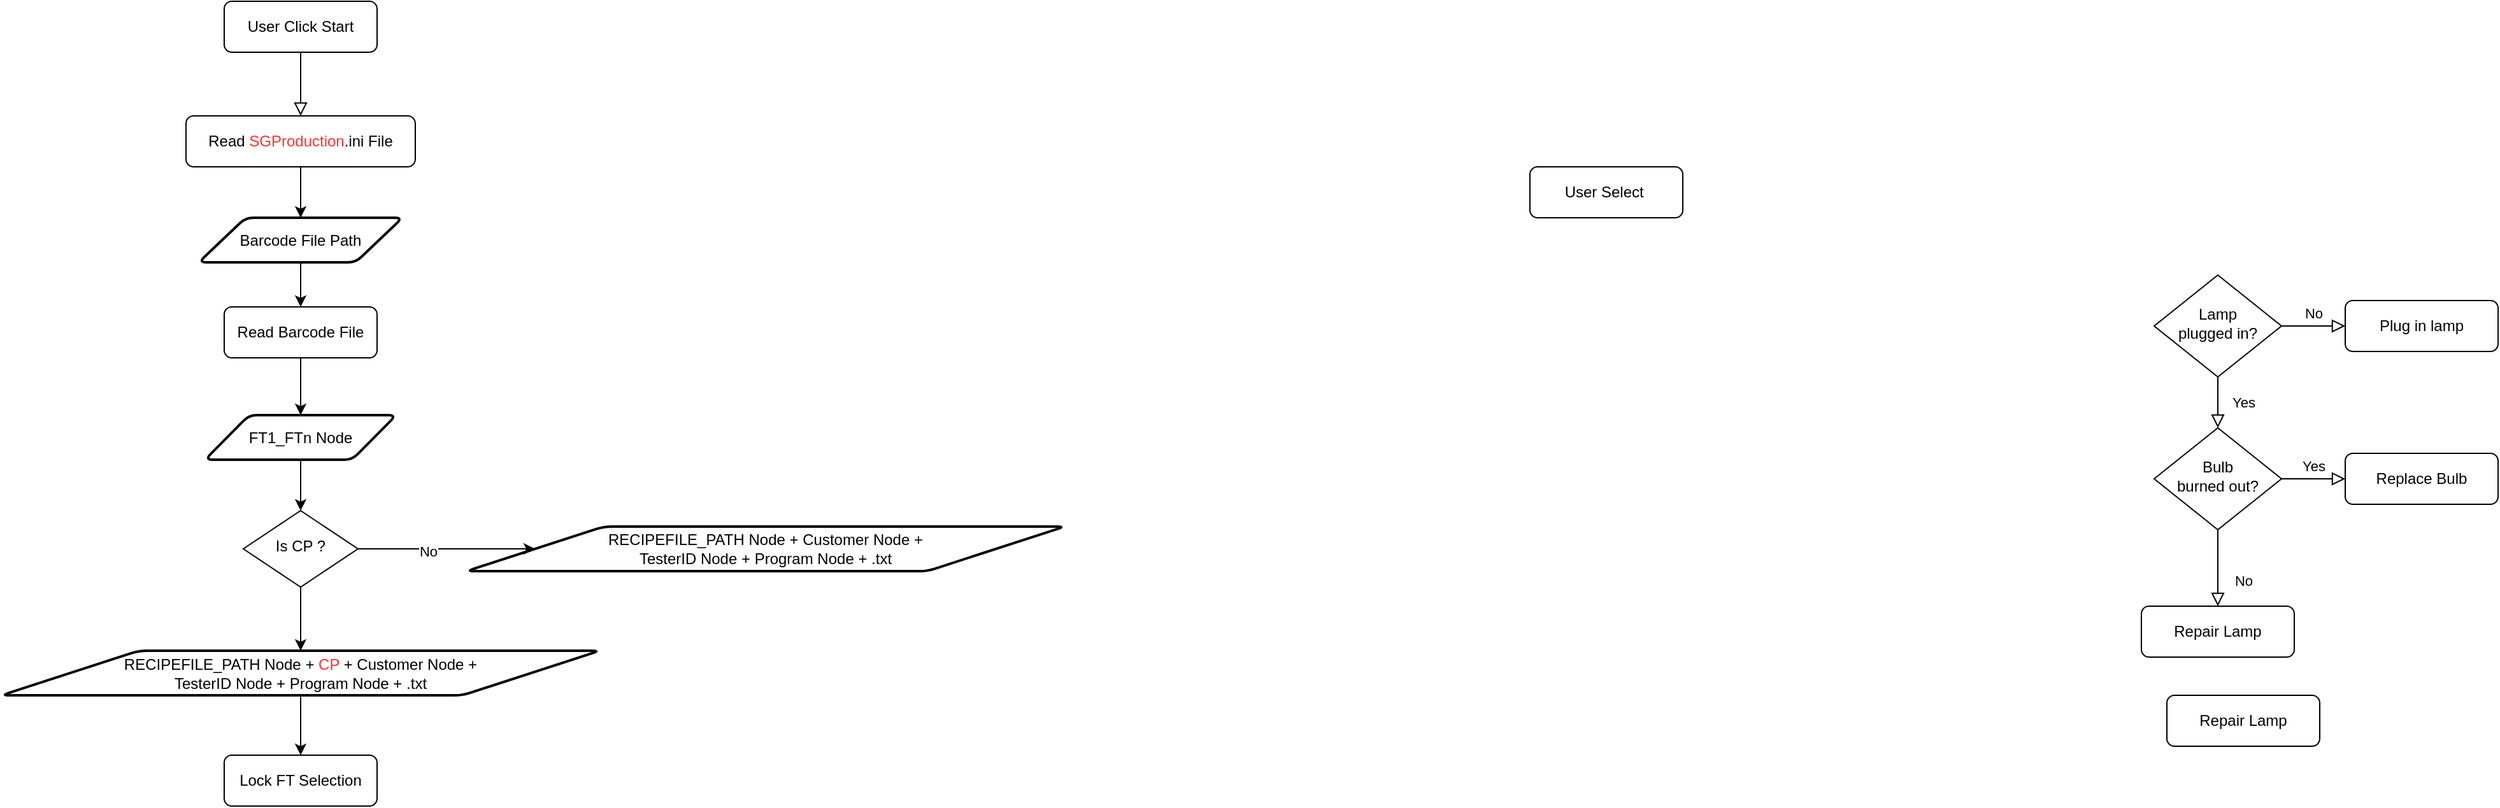 <mxfile version="14.6.11" type="github" pages="2">
  <diagram id="C5RBs43oDa-KdzZeNtuy" name="Page-1">
    <mxGraphModel dx="2500" dy="934" grid="1" gridSize="10" guides="1" tooltips="1" connect="1" arrows="1" fold="1" page="1" pageScale="1" pageWidth="827" pageHeight="1169" math="0" shadow="0">
      <root>
        <mxCell id="WIyWlLk6GJQsqaUBKTNV-0" />
        <mxCell id="WIyWlLk6GJQsqaUBKTNV-1" parent="WIyWlLk6GJQsqaUBKTNV-0" />
        <mxCell id="oeVNkZtHtVuQ6cAMgTv2-0" value="Yes" style="rounded=0;html=1;jettySize=auto;orthogonalLoop=1;fontSize=11;endArrow=block;endFill=0;endSize=8;strokeWidth=1;shadow=0;labelBackgroundColor=none;edgeStyle=orthogonalEdgeStyle;" edge="1" parent="WIyWlLk6GJQsqaUBKTNV-1" source="oeVNkZtHtVuQ6cAMgTv2-2" target="oeVNkZtHtVuQ6cAMgTv2-6">
          <mxGeometry y="20" relative="1" as="geometry">
            <mxPoint as="offset" />
          </mxGeometry>
        </mxCell>
        <mxCell id="oeVNkZtHtVuQ6cAMgTv2-1" value="No" style="edgeStyle=orthogonalEdgeStyle;rounded=0;html=1;jettySize=auto;orthogonalLoop=1;fontSize=11;endArrow=block;endFill=0;endSize=8;strokeWidth=1;shadow=0;labelBackgroundColor=none;" edge="1" parent="WIyWlLk6GJQsqaUBKTNV-1" source="oeVNkZtHtVuQ6cAMgTv2-2" target="oeVNkZtHtVuQ6cAMgTv2-3">
          <mxGeometry y="10" relative="1" as="geometry">
            <mxPoint as="offset" />
          </mxGeometry>
        </mxCell>
        <mxCell id="oeVNkZtHtVuQ6cAMgTv2-2" value="Lamp&lt;br&gt;plugged in?" style="rhombus;whiteSpace=wrap;html=1;shadow=0;fontFamily=Helvetica;fontSize=12;align=center;strokeWidth=1;spacing=6;spacingTop=-4;" vertex="1" parent="WIyWlLk6GJQsqaUBKTNV-1">
          <mxGeometry x="920" y="285" width="100" height="80" as="geometry" />
        </mxCell>
        <mxCell id="oeVNkZtHtVuQ6cAMgTv2-3" value="Plug in lamp" style="rounded=1;whiteSpace=wrap;html=1;fontSize=12;glass=0;strokeWidth=1;shadow=0;" vertex="1" parent="WIyWlLk6GJQsqaUBKTNV-1">
          <mxGeometry x="1070" y="305" width="120" height="40" as="geometry" />
        </mxCell>
        <mxCell id="oeVNkZtHtVuQ6cAMgTv2-4" value="No" style="rounded=0;html=1;jettySize=auto;orthogonalLoop=1;fontSize=11;endArrow=block;endFill=0;endSize=8;strokeWidth=1;shadow=0;labelBackgroundColor=none;edgeStyle=orthogonalEdgeStyle;" edge="1" parent="WIyWlLk6GJQsqaUBKTNV-1" source="oeVNkZtHtVuQ6cAMgTv2-6" target="oeVNkZtHtVuQ6cAMgTv2-7">
          <mxGeometry x="0.333" y="20" relative="1" as="geometry">
            <mxPoint as="offset" />
          </mxGeometry>
        </mxCell>
        <mxCell id="oeVNkZtHtVuQ6cAMgTv2-5" value="Yes" style="edgeStyle=orthogonalEdgeStyle;rounded=0;html=1;jettySize=auto;orthogonalLoop=1;fontSize=11;endArrow=block;endFill=0;endSize=8;strokeWidth=1;shadow=0;labelBackgroundColor=none;" edge="1" parent="WIyWlLk6GJQsqaUBKTNV-1" source="oeVNkZtHtVuQ6cAMgTv2-6" target="oeVNkZtHtVuQ6cAMgTv2-8">
          <mxGeometry y="10" relative="1" as="geometry">
            <mxPoint as="offset" />
          </mxGeometry>
        </mxCell>
        <mxCell id="oeVNkZtHtVuQ6cAMgTv2-6" value="Bulb&lt;br&gt;burned out?" style="rhombus;whiteSpace=wrap;html=1;shadow=0;fontFamily=Helvetica;fontSize=12;align=center;strokeWidth=1;spacing=6;spacingTop=-4;" vertex="1" parent="WIyWlLk6GJQsqaUBKTNV-1">
          <mxGeometry x="920" y="405" width="100" height="80" as="geometry" />
        </mxCell>
        <mxCell id="oeVNkZtHtVuQ6cAMgTv2-7" value="Repair Lamp" style="rounded=1;whiteSpace=wrap;html=1;fontSize=12;glass=0;strokeWidth=1;shadow=0;" vertex="1" parent="WIyWlLk6GJQsqaUBKTNV-1">
          <mxGeometry x="910" y="545" width="120" height="40" as="geometry" />
        </mxCell>
        <mxCell id="oeVNkZtHtVuQ6cAMgTv2-8" value="Replace Bulb" style="rounded=1;whiteSpace=wrap;html=1;fontSize=12;glass=0;strokeWidth=1;shadow=0;" vertex="1" parent="WIyWlLk6GJQsqaUBKTNV-1">
          <mxGeometry x="1070" y="425" width="120" height="40" as="geometry" />
        </mxCell>
        <mxCell id="oeVNkZtHtVuQ6cAMgTv2-18" value="Repair Lamp" style="rounded=1;whiteSpace=wrap;html=1;fontSize=12;glass=0;strokeWidth=1;shadow=0;" vertex="1" parent="WIyWlLk6GJQsqaUBKTNV-1">
          <mxGeometry x="930" y="615" width="120" height="40" as="geometry" />
        </mxCell>
        <mxCell id="dTgxTN9ih--eL3uSXzqX-3" value="User Select&amp;nbsp;" style="rounded=1;whiteSpace=wrap;html=1;fontSize=12;glass=0;strokeWidth=1;shadow=0;" vertex="1" parent="WIyWlLk6GJQsqaUBKTNV-1">
          <mxGeometry x="430" y="200" width="120" height="40" as="geometry" />
        </mxCell>
        <mxCell id="WIyWlLk6GJQsqaUBKTNV-3" value="User Click Start" style="rounded=1;whiteSpace=wrap;html=1;fontSize=12;glass=0;strokeWidth=1;shadow=0;" parent="WIyWlLk6GJQsqaUBKTNV-1" vertex="1">
          <mxGeometry x="-595" y="70" width="120" height="40" as="geometry" />
        </mxCell>
        <mxCell id="oeVNkZtHtVuQ6cAMgTv2-9" value="Read &lt;font color=&quot;#ff3333&quot;&gt;SGProduction&lt;/font&gt;.ini File" style="rounded=1;whiteSpace=wrap;html=1;fontSize=12;glass=0;strokeWidth=1;shadow=0;" vertex="1" parent="WIyWlLk6GJQsqaUBKTNV-1">
          <mxGeometry x="-625" y="160" width="180" height="40" as="geometry" />
        </mxCell>
        <mxCell id="WIyWlLk6GJQsqaUBKTNV-2" value="" style="rounded=0;html=1;jettySize=auto;orthogonalLoop=1;fontSize=11;endArrow=block;endFill=0;endSize=8;strokeWidth=1;shadow=0;labelBackgroundColor=none;edgeStyle=orthogonalEdgeStyle;entryX=0.5;entryY=0;entryDx=0;entryDy=0;" parent="WIyWlLk6GJQsqaUBKTNV-1" source="WIyWlLk6GJQsqaUBKTNV-3" target="oeVNkZtHtVuQ6cAMgTv2-9" edge="1">
          <mxGeometry x="-770" y="70" as="geometry">
            <mxPoint x="-535" y="160" as="targetPoint" />
          </mxGeometry>
        </mxCell>
        <mxCell id="oeVNkZtHtVuQ6cAMgTv2-10" value="Barcode File Path" style="shape=parallelogram;html=1;strokeWidth=2;perimeter=parallelogramPerimeter;whiteSpace=wrap;rounded=1;arcSize=12;size=0.23;" vertex="1" parent="WIyWlLk6GJQsqaUBKTNV-1">
          <mxGeometry x="-615" y="240" width="160" height="35" as="geometry" />
        </mxCell>
        <mxCell id="oeVNkZtHtVuQ6cAMgTv2-12" style="edgeStyle=orthogonalEdgeStyle;rounded=0;orthogonalLoop=1;jettySize=auto;html=1;entryX=0.5;entryY=0;entryDx=0;entryDy=0;" edge="1" parent="WIyWlLk6GJQsqaUBKTNV-1" source="oeVNkZtHtVuQ6cAMgTv2-9" target="oeVNkZtHtVuQ6cAMgTv2-10">
          <mxGeometry x="-770" y="70" as="geometry" />
        </mxCell>
        <mxCell id="oeVNkZtHtVuQ6cAMgTv2-11" value="Read Barcode File" style="rounded=1;whiteSpace=wrap;html=1;fontSize=12;glass=0;strokeWidth=1;shadow=0;" vertex="1" parent="WIyWlLk6GJQsqaUBKTNV-1">
          <mxGeometry x="-595" y="310" width="120" height="40" as="geometry" />
        </mxCell>
        <mxCell id="oeVNkZtHtVuQ6cAMgTv2-13" style="edgeStyle=orthogonalEdgeStyle;rounded=0;orthogonalLoop=1;jettySize=auto;html=1;entryX=0.5;entryY=0;entryDx=0;entryDy=0;" edge="1" parent="WIyWlLk6GJQsqaUBKTNV-1" source="oeVNkZtHtVuQ6cAMgTv2-10" target="oeVNkZtHtVuQ6cAMgTv2-11">
          <mxGeometry x="-770" y="70" as="geometry" />
        </mxCell>
        <mxCell id="dTgxTN9ih--eL3uSXzqX-5" style="edgeStyle=orthogonalEdgeStyle;rounded=0;orthogonalLoop=1;jettySize=auto;html=1;entryX=0.5;entryY=0;entryDx=0;entryDy=0;" edge="1" parent="WIyWlLk6GJQsqaUBKTNV-1" source="oeVNkZtHtVuQ6cAMgTv2-16" target="dTgxTN9ih--eL3uSXzqX-4">
          <mxGeometry relative="1" as="geometry" />
        </mxCell>
        <mxCell id="oeVNkZtHtVuQ6cAMgTv2-16" value="RECIPEFILE_PATH Node + &lt;font color=&quot;#ff3333&quot;&gt;CP&lt;/font&gt; + Customer Node + &lt;br&gt;TesterID Node + Program Node + .txt" style="shape=parallelogram;html=1;strokeWidth=2;perimeter=parallelogramPerimeter;whiteSpace=wrap;rounded=1;arcSize=12;size=0.23;" vertex="1" parent="WIyWlLk6GJQsqaUBKTNV-1">
          <mxGeometry x="-770" y="580" width="470" height="35" as="geometry" />
        </mxCell>
        <mxCell id="oeVNkZtHtVuQ6cAMgTv2-23" style="edgeStyle=orthogonalEdgeStyle;rounded=0;orthogonalLoop=1;jettySize=auto;html=1;entryX=0.5;entryY=0;entryDx=0;entryDy=0;" edge="1" parent="WIyWlLk6GJQsqaUBKTNV-1" source="oeVNkZtHtVuQ6cAMgTv2-19" target="oeVNkZtHtVuQ6cAMgTv2-16">
          <mxGeometry x="-770" y="70" as="geometry" />
        </mxCell>
        <mxCell id="oeVNkZtHtVuQ6cAMgTv2-19" value="Is CP ?" style="rhombus;whiteSpace=wrap;html=1;shadow=0;fontFamily=Helvetica;fontSize=12;align=center;strokeWidth=1;spacing=6;spacingTop=-4;" vertex="1" parent="WIyWlLk6GJQsqaUBKTNV-1">
          <mxGeometry x="-580" y="470" width="90" height="60" as="geometry" />
        </mxCell>
        <mxCell id="oeVNkZtHtVuQ6cAMgTv2-21" style="edgeStyle=orthogonalEdgeStyle;rounded=0;orthogonalLoop=1;jettySize=auto;html=1;entryX=0.5;entryY=0;entryDx=0;entryDy=0;" edge="1" parent="WIyWlLk6GJQsqaUBKTNV-1" source="oeVNkZtHtVuQ6cAMgTv2-20" target="oeVNkZtHtVuQ6cAMgTv2-19">
          <mxGeometry x="-770" y="70" as="geometry" />
        </mxCell>
        <mxCell id="oeVNkZtHtVuQ6cAMgTv2-20" value="FT1_FTn Node" style="shape=parallelogram;html=1;strokeWidth=2;perimeter=parallelogramPerimeter;whiteSpace=wrap;rounded=1;arcSize=12;size=0.23;" vertex="1" parent="WIyWlLk6GJQsqaUBKTNV-1">
          <mxGeometry x="-610" y="395" width="150" height="35" as="geometry" />
        </mxCell>
        <mxCell id="oeVNkZtHtVuQ6cAMgTv2-15" style="edgeStyle=orthogonalEdgeStyle;rounded=0;orthogonalLoop=1;jettySize=auto;html=1;entryX=0.5;entryY=0;entryDx=0;entryDy=0;" edge="1" parent="WIyWlLk6GJQsqaUBKTNV-1" source="oeVNkZtHtVuQ6cAMgTv2-11" target="oeVNkZtHtVuQ6cAMgTv2-20">
          <mxGeometry x="-770" y="70" as="geometry">
            <mxPoint x="-535" y="390" as="targetPoint" />
          </mxGeometry>
        </mxCell>
        <mxCell id="oeVNkZtHtVuQ6cAMgTv2-22" value="RECIPEFILE_PATH Node&amp;nbsp;+ Customer Node + &lt;br&gt;TesterID Node + Program Node + .txt" style="shape=parallelogram;html=1;strokeWidth=2;perimeter=parallelogramPerimeter;whiteSpace=wrap;rounded=1;arcSize=12;size=0.23;" vertex="1" parent="WIyWlLk6GJQsqaUBKTNV-1">
          <mxGeometry x="-405" y="482.5" width="470" height="35" as="geometry" />
        </mxCell>
        <mxCell id="oeVNkZtHtVuQ6cAMgTv2-24" style="edgeStyle=orthogonalEdgeStyle;rounded=0;orthogonalLoop=1;jettySize=auto;html=1;exitX=1;exitY=0.5;exitDx=0;exitDy=0;entryX=0;entryY=0.5;entryDx=0;entryDy=0;" edge="1" parent="WIyWlLk6GJQsqaUBKTNV-1" source="oeVNkZtHtVuQ6cAMgTv2-19" target="oeVNkZtHtVuQ6cAMgTv2-22">
          <mxGeometry x="-770" y="70" as="geometry" />
        </mxCell>
        <mxCell id="oeVNkZtHtVuQ6cAMgTv2-25" value="No" style="edgeLabel;html=1;align=center;verticalAlign=middle;resizable=0;points=[];" vertex="1" connectable="0" parent="oeVNkZtHtVuQ6cAMgTv2-24">
          <mxGeometry x="-0.209" y="-2" relative="1" as="geometry">
            <mxPoint as="offset" />
          </mxGeometry>
        </mxCell>
        <mxCell id="dTgxTN9ih--eL3uSXzqX-4" value="Lock FT Selection" style="rounded=1;whiteSpace=wrap;html=1;fontSize=12;glass=0;strokeWidth=1;shadow=0;" vertex="1" parent="WIyWlLk6GJQsqaUBKTNV-1">
          <mxGeometry x="-595" y="662" width="120" height="40" as="geometry" />
        </mxCell>
      </root>
    </mxGraphModel>
  </diagram>
  <diagram id="znlIZRhrjt059GyiPZnV" name="Page-2">
    <mxGraphModel dx="1422" dy="794" grid="1" gridSize="10" guides="1" tooltips="1" connect="1" arrows="1" fold="1" page="1" pageScale="1" pageWidth="827" pageHeight="1169" math="0" shadow="0">
      <root>
        <mxCell id="lxq8cxxwP00iRjFGByOI-0" />
        <mxCell id="lxq8cxxwP00iRjFGByOI-1" parent="lxq8cxxwP00iRjFGByOI-0" />
      </root>
    </mxGraphModel>
  </diagram>
</mxfile>
